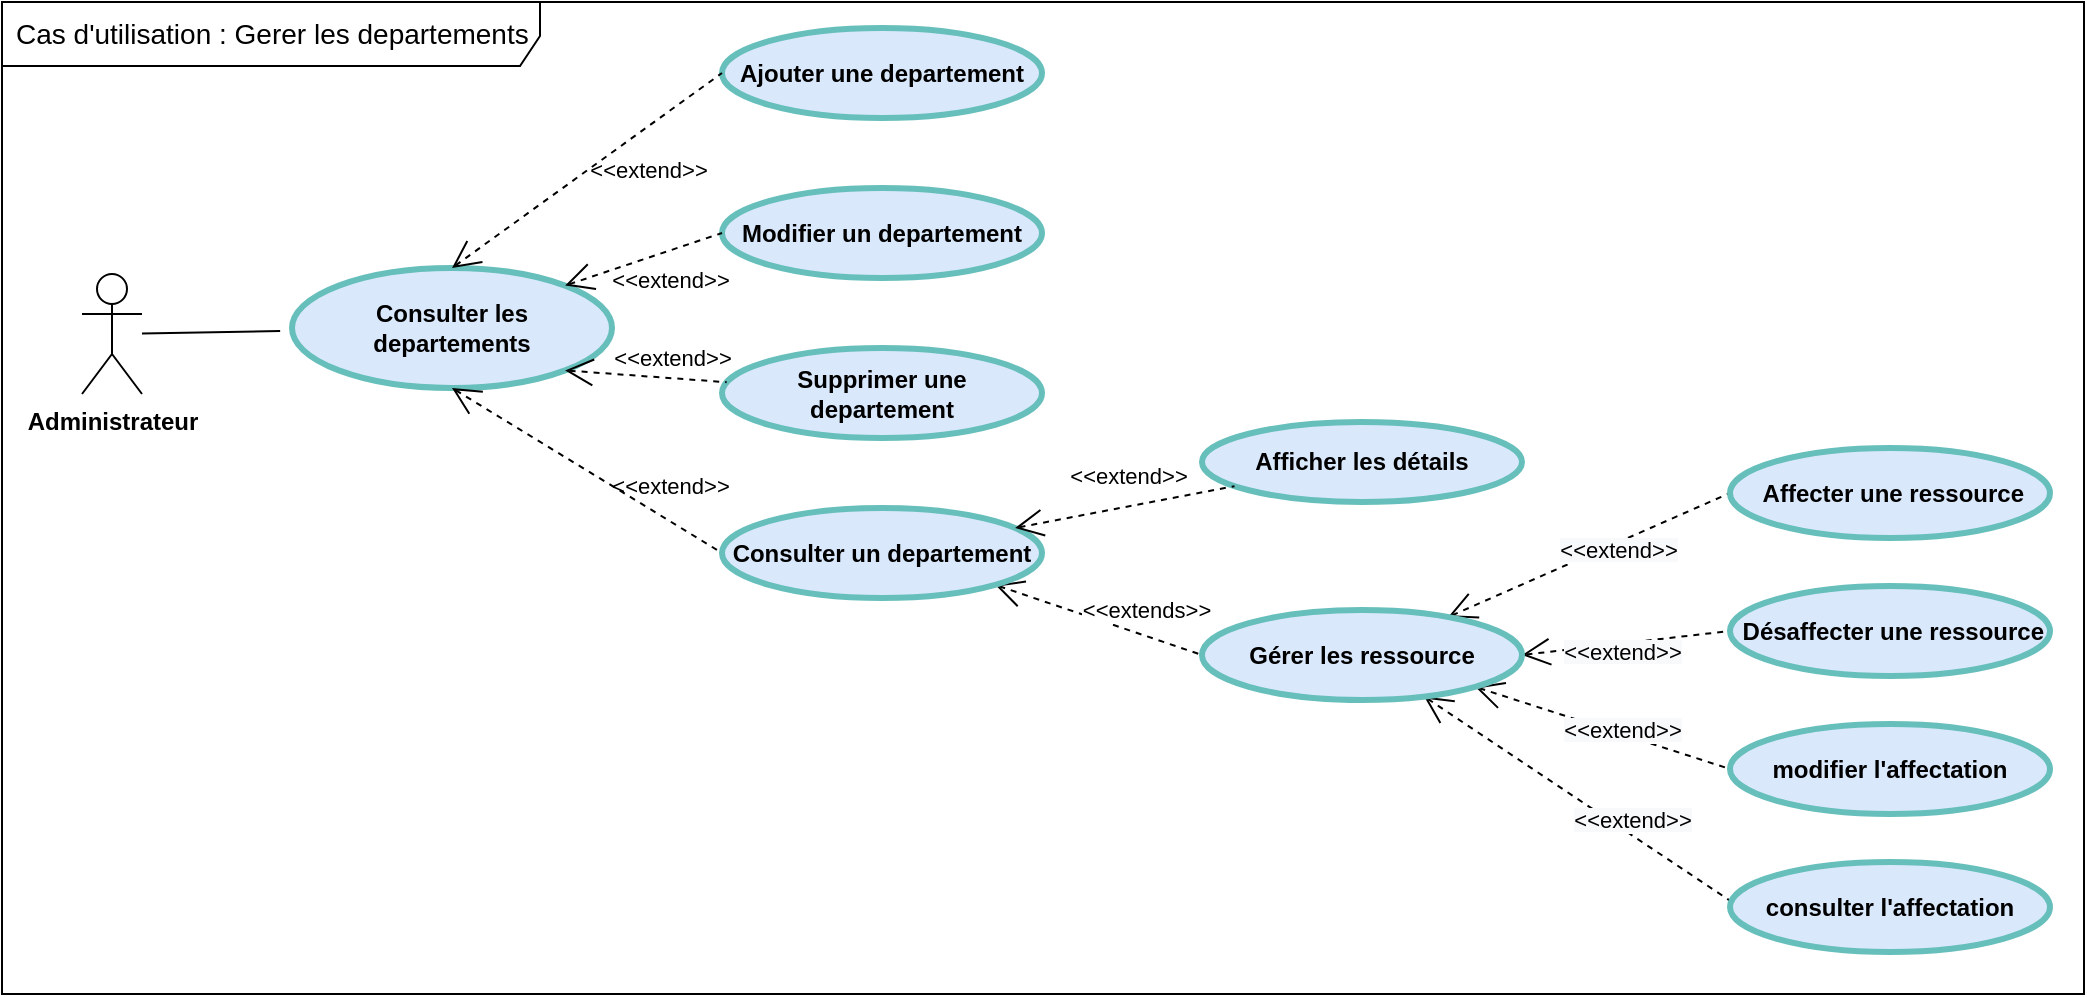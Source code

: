 <mxfile version="20.2.3" type="github">
  <diagram id="nrzdOsc2V6H1gwax16Wy" name="Page-1">
    <mxGraphModel dx="2067" dy="-4069" grid="0" gridSize="10" guides="1" tooltips="1" connect="1" arrows="1" fold="1" page="1" pageScale="1" pageWidth="827" pageHeight="1169" math="0" shadow="0">
      <root>
        <mxCell id="0" />
        <mxCell id="1" parent="0" />
        <mxCell id="wux-ULanlnSaFS9LeWV--1" value="Cas d&#39;utilisation : Gerer les departements" style="shape=umlFrame;tabPosition=left;html=1;boundedLbl=1;labelInHeader=1;width=269;height=32;swimlaneFillColor=#ffffff;align=left;spacingLeft=5;fontSize=14;" parent="1" vertex="1">
          <mxGeometry x="-380" y="5043" width="1041" height="496" as="geometry" />
        </mxCell>
        <mxCell id="3pVpzZZ7b6eztUyxwCFj-21" style="edgeStyle=none;rounded=0;orthogonalLoop=1;jettySize=auto;html=1;endArrow=none;endFill=0;targetPerimeterSpacing=6;" edge="1" parent="1" source="wux-ULanlnSaFS9LeWV--2" target="wux-ULanlnSaFS9LeWV--3">
          <mxGeometry relative="1" as="geometry" />
        </mxCell>
        <mxCell id="wux-ULanlnSaFS9LeWV--2" value="&lt;span style=&quot;font-weight: 700&quot;&gt;Administrateur&lt;/span&gt;" style="shape=umlActor;verticalLabelPosition=bottom;verticalAlign=top;html=1;outlineConnect=0;" parent="1" vertex="1">
          <mxGeometry x="-340" y="5179" width="30" height="60" as="geometry" />
        </mxCell>
        <mxCell id="wux-ULanlnSaFS9LeWV--3" value="Consulter les departements" style="shape=ellipse;html=1;strokeWidth=3;fontStyle=1;whiteSpace=wrap;align=center;perimeter=ellipsePerimeter;fillColor=#dae8fc;strokeColor=#67BFBC;" parent="1" vertex="1">
          <mxGeometry x="-235" y="5176" width="160" height="60" as="geometry" />
        </mxCell>
        <mxCell id="wux-ULanlnSaFS9LeWV--4" value="Ajouter une departement" style="shape=ellipse;html=1;strokeWidth=3;fontStyle=1;whiteSpace=wrap;align=center;perimeter=ellipsePerimeter;fillColor=#dae8fc;strokeColor=#67BFBC;" parent="1" vertex="1">
          <mxGeometry x="-20" y="5056" width="160" height="45" as="geometry" />
        </mxCell>
        <mxCell id="wux-ULanlnSaFS9LeWV--5" value="Modifier un departement" style="shape=ellipse;html=1;strokeWidth=3;fontStyle=1;whiteSpace=wrap;align=center;perimeter=ellipsePerimeter;fillColor=#dae8fc;strokeColor=#67BFBC;" parent="1" vertex="1">
          <mxGeometry x="-20" y="5136" width="160" height="45" as="geometry" />
        </mxCell>
        <mxCell id="wux-ULanlnSaFS9LeWV--6" value="Supprimer une departement" style="shape=ellipse;html=1;strokeWidth=3;fontStyle=1;whiteSpace=wrap;align=center;perimeter=ellipsePerimeter;fillColor=#dae8fc;strokeColor=#67BFBC;" parent="1" vertex="1">
          <mxGeometry x="-20" y="5216" width="160" height="45" as="geometry" />
        </mxCell>
        <mxCell id="wux-ULanlnSaFS9LeWV--7" value="&amp;lt;&amp;lt;extend&amp;gt;&amp;gt;" style="edgeStyle=none;html=1;startArrow=open;endArrow=none;startSize=12;verticalAlign=bottom;dashed=1;labelBackgroundColor=none;rounded=0;entryX=0;entryY=0.5;entryDx=0;entryDy=0;exitX=0.5;exitY=0;exitDx=0;exitDy=0;" parent="1" source="wux-ULanlnSaFS9LeWV--3" target="wux-ULanlnSaFS9LeWV--4" edge="1">
          <mxGeometry x="0.235" y="-25" width="160" relative="1" as="geometry">
            <mxPoint x="-117" y="5119" as="sourcePoint" />
            <mxPoint x="43" y="5119" as="targetPoint" />
            <mxPoint as="offset" />
          </mxGeometry>
        </mxCell>
        <mxCell id="wux-ULanlnSaFS9LeWV--8" value="&amp;lt;&amp;lt;extend&amp;gt;&amp;gt;" style="edgeStyle=none;html=1;startArrow=open;endArrow=none;startSize=12;verticalAlign=bottom;dashed=1;labelBackgroundColor=none;rounded=0;entryX=0;entryY=0.5;entryDx=0;entryDy=0;exitX=1;exitY=0;exitDx=0;exitDy=0;" parent="1" source="wux-ULanlnSaFS9LeWV--3" target="wux-ULanlnSaFS9LeWV--5" edge="1">
          <mxGeometry x="0.149" y="-22" width="160" relative="1" as="geometry">
            <mxPoint x="-117" y="5119" as="sourcePoint" />
            <mxPoint x="43" y="5119" as="targetPoint" />
            <mxPoint as="offset" />
          </mxGeometry>
        </mxCell>
        <mxCell id="wux-ULanlnSaFS9LeWV--9" value="&amp;lt;&amp;lt;extend&amp;gt;&amp;gt;" style="edgeStyle=none;html=1;startArrow=open;endArrow=none;startSize=12;verticalAlign=bottom;dashed=1;labelBackgroundColor=none;rounded=0;entryX=0;entryY=0.5;entryDx=0;entryDy=0;exitX=0.5;exitY=1;exitDx=0;exitDy=0;" parent="1" source="wux-ULanlnSaFS9LeWV--3" target="wux-ULanlnSaFS9LeWV--14" edge="1">
          <mxGeometry x="0.558" y="7" width="160" relative="1" as="geometry">
            <mxPoint x="-117" y="5119" as="sourcePoint" />
            <mxPoint x="43" y="5119" as="targetPoint" />
            <mxPoint as="offset" />
          </mxGeometry>
        </mxCell>
        <mxCell id="3pVpzZZ7b6eztUyxwCFj-3" style="edgeStyle=none;rounded=0;orthogonalLoop=1;jettySize=auto;html=1;exitX=1;exitY=1;exitDx=0;exitDy=0;entryX=0;entryY=0.5;entryDx=0;entryDy=0;endArrow=none;endFill=0;targetPerimeterSpacing=6;labelBackgroundColor=none;verticalAlign=bottom;startArrow=open;startSize=12;dashed=1;" edge="1" parent="1" source="wux-ULanlnSaFS9LeWV--14" target="3pVpzZZ7b6eztUyxwCFj-1">
          <mxGeometry relative="1" as="geometry" />
        </mxCell>
        <mxCell id="3pVpzZZ7b6eztUyxwCFj-4" value="&amp;lt;&amp;lt;extends&amp;gt;&amp;gt;" style="edgeLabel;html=1;align=center;verticalAlign=middle;resizable=0;points=[];" vertex="1" connectable="0" parent="3pVpzZZ7b6eztUyxwCFj-3">
          <mxGeometry x="0.211" y="1" relative="1" as="geometry">
            <mxPoint x="12" y="-8" as="offset" />
          </mxGeometry>
        </mxCell>
        <mxCell id="wux-ULanlnSaFS9LeWV--14" value="Consulter un departement" style="shape=ellipse;html=1;strokeWidth=3;fontStyle=1;whiteSpace=wrap;align=center;perimeter=ellipsePerimeter;fillColor=#dae8fc;strokeColor=#67BFBC;" parent="1" vertex="1">
          <mxGeometry x="-20" y="5296" width="160" height="45" as="geometry" />
        </mxCell>
        <mxCell id="wux-ULanlnSaFS9LeWV--15" value="&amp;lt;&amp;lt;extend&amp;gt;&amp;gt;" style="edgeStyle=none;html=1;startArrow=open;endArrow=none;startSize=12;verticalAlign=bottom;dashed=1;labelBackgroundColor=none;rounded=0;exitX=1;exitY=1;exitDx=0;exitDy=0;" parent="1" source="wux-ULanlnSaFS9LeWV--3" target="wux-ULanlnSaFS9LeWV--6" edge="1">
          <mxGeometry x="0.317" y="1" width="160" relative="1" as="geometry">
            <mxPoint x="-105" y="5211" as="sourcePoint" />
            <mxPoint x="58" y="5208" as="targetPoint" />
            <mxPoint as="offset" />
          </mxGeometry>
        </mxCell>
        <mxCell id="wux-ULanlnSaFS9LeWV--31" value="Afficher les détails" style="shape=ellipse;html=1;strokeWidth=3;fontStyle=1;whiteSpace=wrap;align=center;perimeter=ellipsePerimeter;fillColor=#dae8fc;strokeColor=#67BFBC;" parent="1" vertex="1">
          <mxGeometry x="220" y="5253" width="160" height="40" as="geometry" />
        </mxCell>
        <mxCell id="wux-ULanlnSaFS9LeWV--32" value="&amp;lt;&amp;lt;extend&amp;gt;&amp;gt;" style="edgeStyle=none;html=1;startArrow=open;endArrow=none;startSize=12;verticalAlign=bottom;dashed=1;labelBackgroundColor=none;rounded=0;" parent="1" source="wux-ULanlnSaFS9LeWV--14" target="wux-ULanlnSaFS9LeWV--31" edge="1">
          <mxGeometry x="0.053" y="6" width="160" relative="1" as="geometry">
            <mxPoint x="128" y="5176" as="sourcePoint" />
            <mxPoint x="288" y="5176" as="targetPoint" />
            <mxPoint as="offset" />
          </mxGeometry>
        </mxCell>
        <mxCell id="3pVpzZZ7b6eztUyxwCFj-8" style="edgeStyle=none;rounded=0;orthogonalLoop=1;jettySize=auto;html=1;entryX=0;entryY=0.5;entryDx=0;entryDy=0;endArrow=none;endFill=0;targetPerimeterSpacing=6;labelBackgroundColor=none;verticalAlign=bottom;startArrow=open;startSize=12;dashed=1;" edge="1" parent="1" source="3pVpzZZ7b6eztUyxwCFj-1" target="3pVpzZZ7b6eztUyxwCFj-5">
          <mxGeometry relative="1" as="geometry" />
        </mxCell>
        <mxCell id="3pVpzZZ7b6eztUyxwCFj-9" value="&lt;span style=&quot;background-color: rgb(248, 249, 250);&quot;&gt;&amp;lt;&amp;lt;extend&amp;gt;&amp;gt;&lt;/span&gt;" style="edgeLabel;html=1;align=center;verticalAlign=middle;resizable=0;points=[];" vertex="1" connectable="0" parent="3pVpzZZ7b6eztUyxwCFj-8">
          <mxGeometry x="0.059" y="-2" relative="1" as="geometry">
            <mxPoint x="9" y="-3" as="offset" />
          </mxGeometry>
        </mxCell>
        <mxCell id="3pVpzZZ7b6eztUyxwCFj-11" style="edgeStyle=none;rounded=0;orthogonalLoop=1;jettySize=auto;html=1;exitX=1;exitY=0.5;exitDx=0;exitDy=0;entryX=0;entryY=0.5;entryDx=0;entryDy=0;endArrow=none;endFill=0;targetPerimeterSpacing=6;labelBackgroundColor=none;verticalAlign=bottom;startArrow=open;startSize=12;dashed=1;" edge="1" parent="1" source="3pVpzZZ7b6eztUyxwCFj-1" target="3pVpzZZ7b6eztUyxwCFj-10">
          <mxGeometry relative="1" as="geometry" />
        </mxCell>
        <mxCell id="3pVpzZZ7b6eztUyxwCFj-12" value="&lt;span style=&quot;background-color: rgb(248, 249, 250);&quot;&gt;&amp;lt;&amp;lt;extend&amp;gt;&amp;gt;&lt;/span&gt;" style="edgeLabel;html=1;align=center;verticalAlign=middle;resizable=0;points=[];" vertex="1" connectable="0" parent="3pVpzZZ7b6eztUyxwCFj-11">
          <mxGeometry x="0.149" y="1" relative="1" as="geometry">
            <mxPoint x="-10" y="6" as="offset" />
          </mxGeometry>
        </mxCell>
        <mxCell id="3pVpzZZ7b6eztUyxwCFj-14" style="edgeStyle=none;rounded=0;orthogonalLoop=1;jettySize=auto;html=1;exitX=1;exitY=1;exitDx=0;exitDy=0;entryX=0;entryY=0.5;entryDx=0;entryDy=0;endArrow=none;endFill=0;targetPerimeterSpacing=6;labelBackgroundColor=none;verticalAlign=bottom;startArrow=open;startSize=12;dashed=1;" edge="1" parent="1" source="3pVpzZZ7b6eztUyxwCFj-1" target="3pVpzZZ7b6eztUyxwCFj-13">
          <mxGeometry relative="1" as="geometry" />
        </mxCell>
        <mxCell id="3pVpzZZ7b6eztUyxwCFj-15" value="&lt;span style=&quot;background-color: rgb(248, 249, 250);&quot;&gt;&amp;lt;&amp;lt;extend&amp;gt;&amp;gt;&lt;/span&gt;" style="edgeLabel;html=1;align=center;verticalAlign=middle;resizable=0;points=[];" vertex="1" connectable="0" parent="3pVpzZZ7b6eztUyxwCFj-14">
          <mxGeometry x="0.146" y="2" relative="1" as="geometry">
            <mxPoint as="offset" />
          </mxGeometry>
        </mxCell>
        <mxCell id="3pVpzZZ7b6eztUyxwCFj-17" style="edgeStyle=none;rounded=0;orthogonalLoop=1;jettySize=auto;html=1;entryX=0.008;entryY=0.449;entryDx=0;entryDy=0;entryPerimeter=0;endArrow=none;endFill=0;targetPerimeterSpacing=6;labelBackgroundColor=none;verticalAlign=bottom;startArrow=open;startSize=12;dashed=1;" edge="1" parent="1" source="3pVpzZZ7b6eztUyxwCFj-1" target="3pVpzZZ7b6eztUyxwCFj-16">
          <mxGeometry relative="1" as="geometry" />
        </mxCell>
        <mxCell id="3pVpzZZ7b6eztUyxwCFj-18" value="&lt;span style=&quot;background-color: rgb(248, 249, 250);&quot;&gt;&amp;lt;&amp;lt;extend&amp;gt;&amp;gt;&lt;/span&gt;" style="edgeLabel;html=1;align=center;verticalAlign=middle;resizable=0;points=[];" vertex="1" connectable="0" parent="3pVpzZZ7b6eztUyxwCFj-17">
          <mxGeometry x="0.195" y="-1" relative="1" as="geometry">
            <mxPoint x="12" y="-1" as="offset" />
          </mxGeometry>
        </mxCell>
        <mxCell id="3pVpzZZ7b6eztUyxwCFj-1" value="Gérer les ressource" style="shape=ellipse;html=1;strokeWidth=3;fontStyle=1;whiteSpace=wrap;align=center;perimeter=ellipsePerimeter;fillColor=#dae8fc;strokeColor=#67BFBC;" vertex="1" parent="1">
          <mxGeometry x="220" y="5347" width="160" height="45" as="geometry" />
        </mxCell>
        <mxCell id="3pVpzZZ7b6eztUyxwCFj-5" value="&amp;nbsp;Affecter une ressource" style="shape=ellipse;html=1;strokeWidth=3;fontStyle=1;whiteSpace=wrap;align=center;perimeter=ellipsePerimeter;fillColor=#dae8fc;strokeColor=#67BFBC;" vertex="1" parent="1">
          <mxGeometry x="484" y="5266" width="160" height="45" as="geometry" />
        </mxCell>
        <mxCell id="3pVpzZZ7b6eztUyxwCFj-10" value="&amp;nbsp;Désaffecter une ressource" style="shape=ellipse;html=1;strokeWidth=3;fontStyle=1;whiteSpace=wrap;align=center;perimeter=ellipsePerimeter;fillColor=#dae8fc;strokeColor=#67BFBC;" vertex="1" parent="1">
          <mxGeometry x="484" y="5335" width="160" height="45" as="geometry" />
        </mxCell>
        <mxCell id="3pVpzZZ7b6eztUyxwCFj-13" value="modifier l&#39;affectation" style="shape=ellipse;html=1;strokeWidth=3;fontStyle=1;whiteSpace=wrap;align=center;perimeter=ellipsePerimeter;fillColor=#dae8fc;strokeColor=#67BFBC;" vertex="1" parent="1">
          <mxGeometry x="484" y="5404" width="160" height="45" as="geometry" />
        </mxCell>
        <mxCell id="3pVpzZZ7b6eztUyxwCFj-16" value="consulter l&#39;affectation" style="shape=ellipse;html=1;strokeWidth=3;fontStyle=1;whiteSpace=wrap;align=center;perimeter=ellipsePerimeter;fillColor=#dae8fc;strokeColor=#67BFBC;" vertex="1" parent="1">
          <mxGeometry x="484" y="5473" width="160" height="45" as="geometry" />
        </mxCell>
      </root>
    </mxGraphModel>
  </diagram>
</mxfile>
